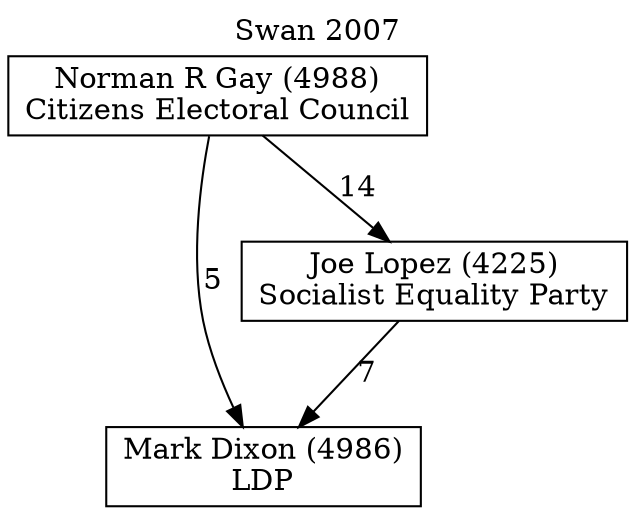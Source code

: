 // House preference flow
digraph "Mark Dixon (4986)_Swan_2007" {
	graph [label="Swan 2007" labelloc=t mclimit=10]
	node [shape=box]
	"Mark Dixon (4986)" [label="Mark Dixon (4986)
LDP"]
	"Joe Lopez (4225)" [label="Joe Lopez (4225)
Socialist Equality Party"]
	"Norman R Gay (4988)" [label="Norman R Gay (4988)
Citizens Electoral Council"]
	"Joe Lopez (4225)" -> "Mark Dixon (4986)" [label=7]
	"Norman R Gay (4988)" -> "Joe Lopez (4225)" [label=14]
	"Norman R Gay (4988)" -> "Mark Dixon (4986)" [label=5]
}
